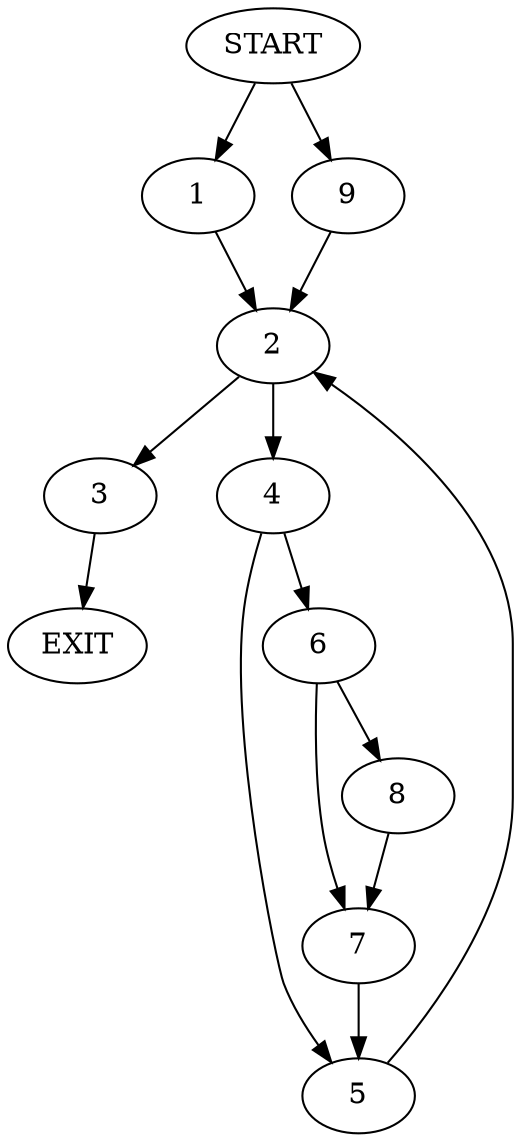 digraph {
0 [label="START"]
10 [label="EXIT"]
0 -> 1
1 -> 2
2 -> 3
2 -> 4
3 -> 10
4 -> 5
4 -> 6
6 -> 7
6 -> 8
5 -> 2
8 -> 7
7 -> 5
0 -> 9
9 -> 2
}

